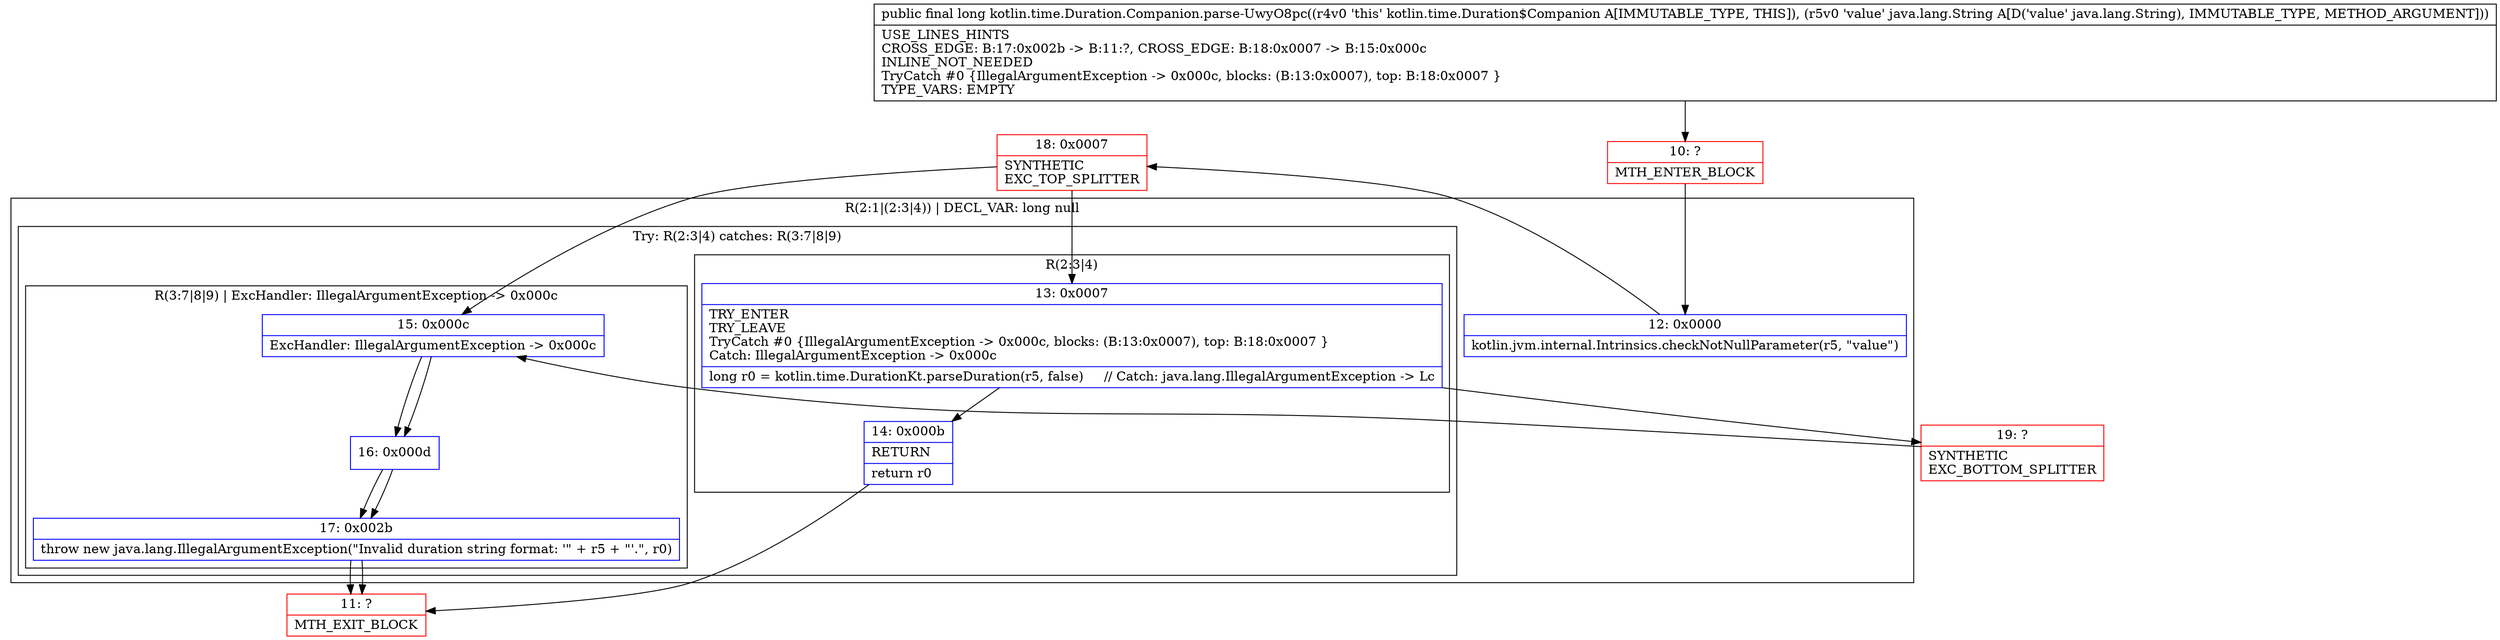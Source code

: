 digraph "CFG forkotlin.time.Duration.Companion.parse\-UwyO8pc(Ljava\/lang\/String;)J" {
subgraph cluster_Region_171684401 {
label = "R(2:1|(2:3|4)) | DECL_VAR: long null\l";
node [shape=record,color=blue];
Node_12 [shape=record,label="{12\:\ 0x0000|kotlin.jvm.internal.Intrinsics.checkNotNullParameter(r5, \"value\")\l}"];
subgraph cluster_TryCatchRegion_1916122706 {
label = "Try: R(2:3|4) catches: R(3:7|8|9)";
node [shape=record,color=blue];
subgraph cluster_Region_1725896501 {
label = "R(2:3|4)";
node [shape=record,color=blue];
Node_13 [shape=record,label="{13\:\ 0x0007|TRY_ENTER\lTRY_LEAVE\lTryCatch #0 \{IllegalArgumentException \-\> 0x000c, blocks: (B:13:0x0007), top: B:18:0x0007 \}\lCatch: IllegalArgumentException \-\> 0x000c\l|long r0 = kotlin.time.DurationKt.parseDuration(r5, false)     \/\/ Catch: java.lang.IllegalArgumentException \-\> Lc\l}"];
Node_14 [shape=record,label="{14\:\ 0x000b|RETURN\l|return r0\l}"];
}
subgraph cluster_Region_32777359 {
label = "R(3:7|8|9) | ExcHandler: IllegalArgumentException \-\> 0x000c\l";
node [shape=record,color=blue];
Node_15 [shape=record,label="{15\:\ 0x000c|ExcHandler: IllegalArgumentException \-\> 0x000c\l}"];
Node_16 [shape=record,label="{16\:\ 0x000d}"];
Node_17 [shape=record,label="{17\:\ 0x002b|throw new java.lang.IllegalArgumentException(\"Invalid duration string format: '\" + r5 + \"'.\", r0)\l}"];
}
}
}
subgraph cluster_Region_32777359 {
label = "R(3:7|8|9) | ExcHandler: IllegalArgumentException \-\> 0x000c\l";
node [shape=record,color=blue];
Node_15 [shape=record,label="{15\:\ 0x000c|ExcHandler: IllegalArgumentException \-\> 0x000c\l}"];
Node_16 [shape=record,label="{16\:\ 0x000d}"];
Node_17 [shape=record,label="{17\:\ 0x002b|throw new java.lang.IllegalArgumentException(\"Invalid duration string format: '\" + r5 + \"'.\", r0)\l}"];
}
Node_10 [shape=record,color=red,label="{10\:\ ?|MTH_ENTER_BLOCK\l}"];
Node_18 [shape=record,color=red,label="{18\:\ 0x0007|SYNTHETIC\lEXC_TOP_SPLITTER\l}"];
Node_11 [shape=record,color=red,label="{11\:\ ?|MTH_EXIT_BLOCK\l}"];
Node_19 [shape=record,color=red,label="{19\:\ ?|SYNTHETIC\lEXC_BOTTOM_SPLITTER\l}"];
MethodNode[shape=record,label="{public final long kotlin.time.Duration.Companion.parse\-UwyO8pc((r4v0 'this' kotlin.time.Duration$Companion A[IMMUTABLE_TYPE, THIS]), (r5v0 'value' java.lang.String A[D('value' java.lang.String), IMMUTABLE_TYPE, METHOD_ARGUMENT]))  | USE_LINES_HINTS\lCROSS_EDGE: B:17:0x002b \-\> B:11:?, CROSS_EDGE: B:18:0x0007 \-\> B:15:0x000c\lINLINE_NOT_NEEDED\lTryCatch #0 \{IllegalArgumentException \-\> 0x000c, blocks: (B:13:0x0007), top: B:18:0x0007 \}\lTYPE_VARS: EMPTY\l}"];
MethodNode -> Node_10;Node_12 -> Node_18;
Node_13 -> Node_14;
Node_13 -> Node_19;
Node_14 -> Node_11;
Node_15 -> Node_16;
Node_16 -> Node_17;
Node_17 -> Node_11;
Node_15 -> Node_16;
Node_16 -> Node_17;
Node_17 -> Node_11;
Node_10 -> Node_12;
Node_18 -> Node_13;
Node_18 -> Node_15;
Node_19 -> Node_15;
}

